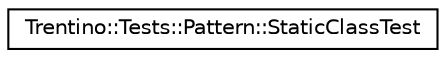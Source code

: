 digraph G
{
  edge [fontname="Helvetica",fontsize="10",labelfontname="Helvetica",labelfontsize="10"];
  node [fontname="Helvetica",fontsize="10",shape=record];
  rankdir="LR";
  Node1 [label="Trentino::Tests::Pattern::StaticClassTest",height=0.2,width=0.4,color="black", fillcolor="white", style="filled",URL="$class_trentino_1_1_tests_1_1_pattern_1_1_static_class_test.html"];
}
